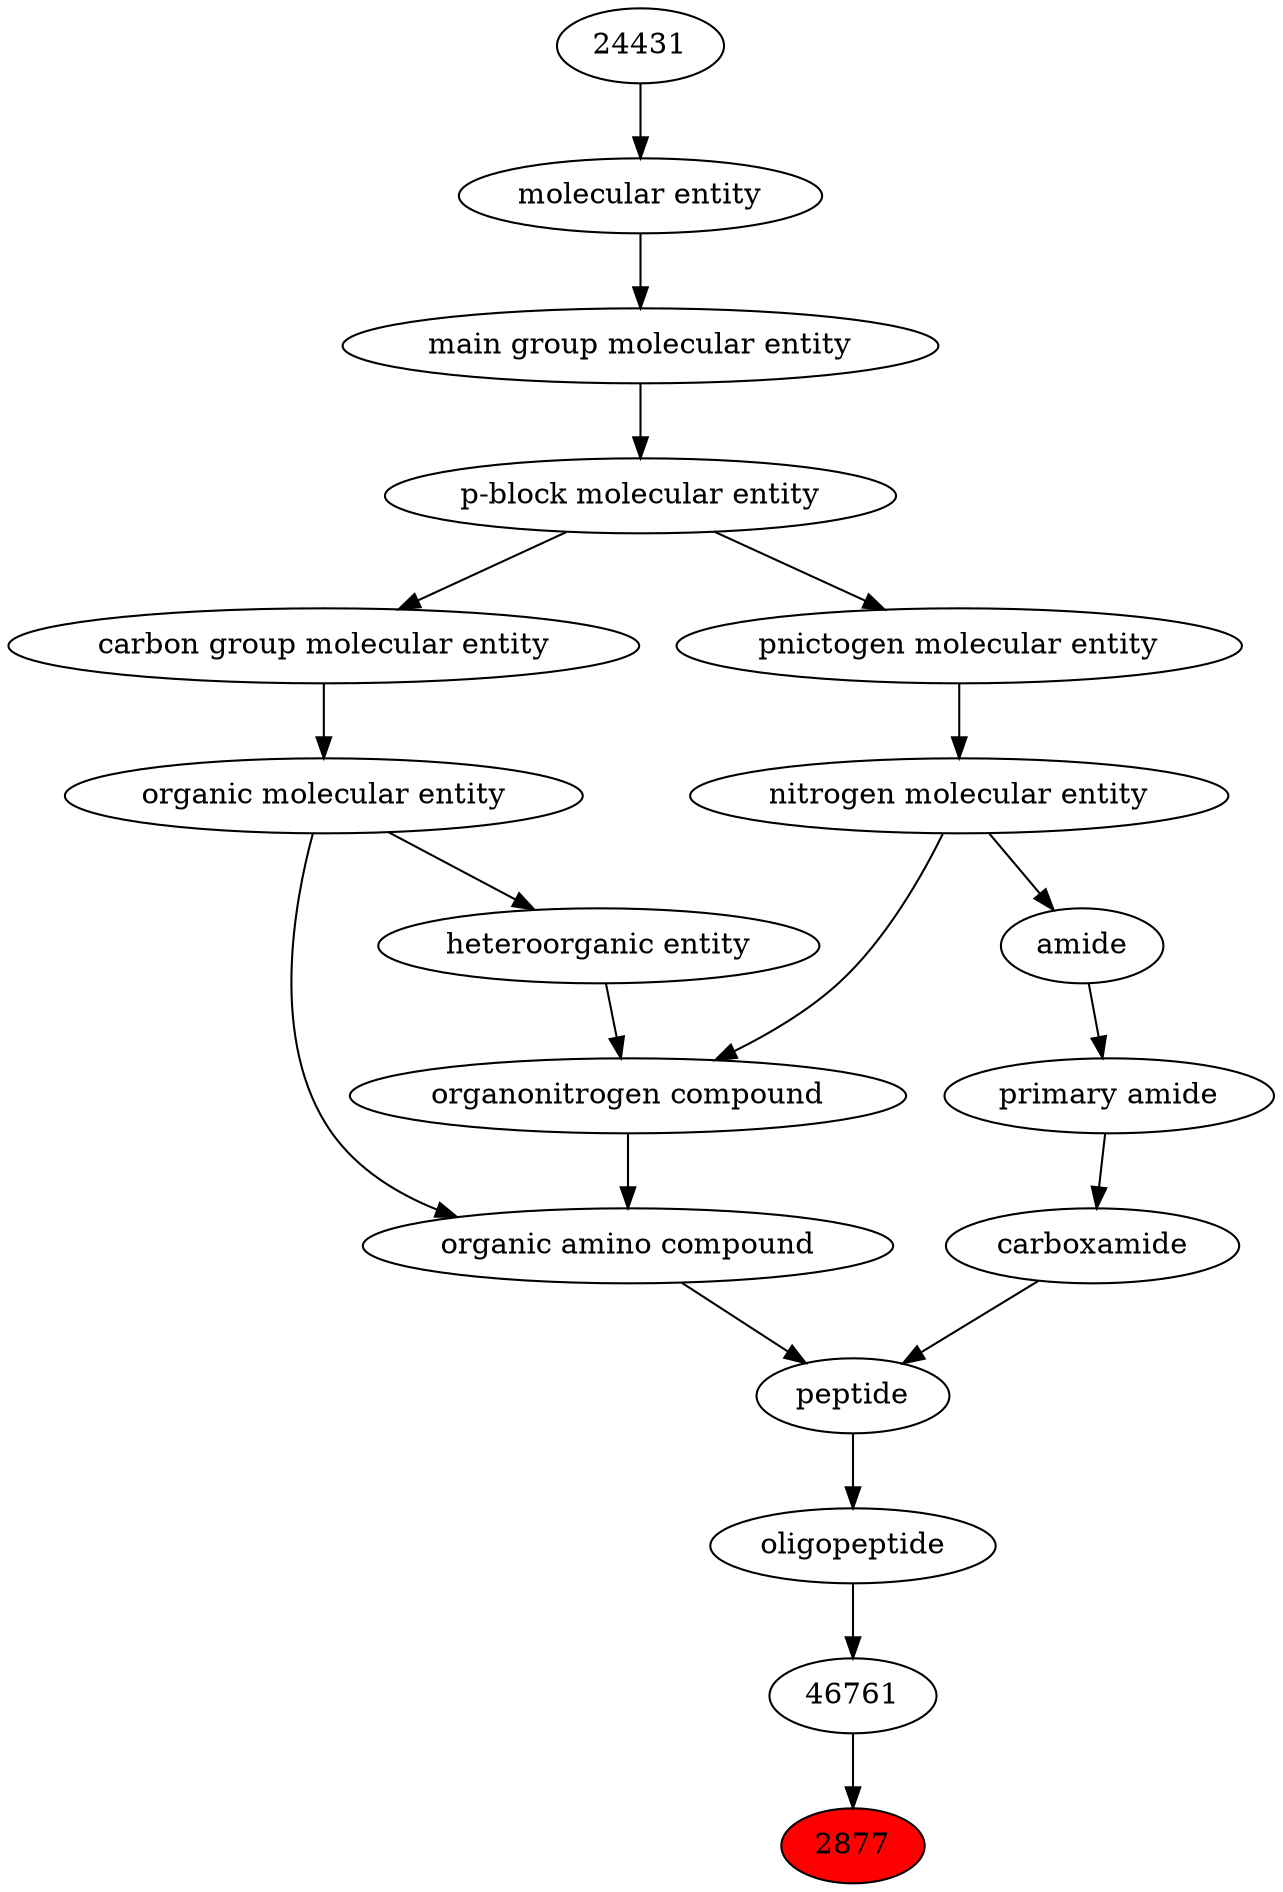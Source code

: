 digraph tree{ 
2877 [label="2877" fillcolor=red style=filled]
46761 -> 2877
46761 [label="46761"]
25676 -> 46761
25676 [label="oligopeptide"]
16670 -> 25676
16670 [label="peptide"]
50047 -> 16670
37622 -> 16670
50047 [label="organic amino compound"]
50860 -> 50047
35352 -> 50047
37622 [label="carboxamide"]
33256 -> 37622
50860 [label="organic molecular entity"]
33582 -> 50860
35352 [label="organonitrogen compound"]
51143 -> 35352
33285 -> 35352
33256 [label="primary amide"]
32988 -> 33256
33582 [label="carbon group molecular entity"]
33675 -> 33582
51143 [label="nitrogen molecular entity"]
33302 -> 51143
33285 [label="heteroorganic entity"]
50860 -> 33285
32988 [label="amide"]
51143 -> 32988
33675 [label="p-block molecular entity"]
33579 -> 33675
33302 [label="pnictogen molecular entity"]
33675 -> 33302
33579 [label="main group molecular entity"]
23367 -> 33579
23367 [label="molecular entity"]
24431 -> 23367
24431 [label="24431"]
}